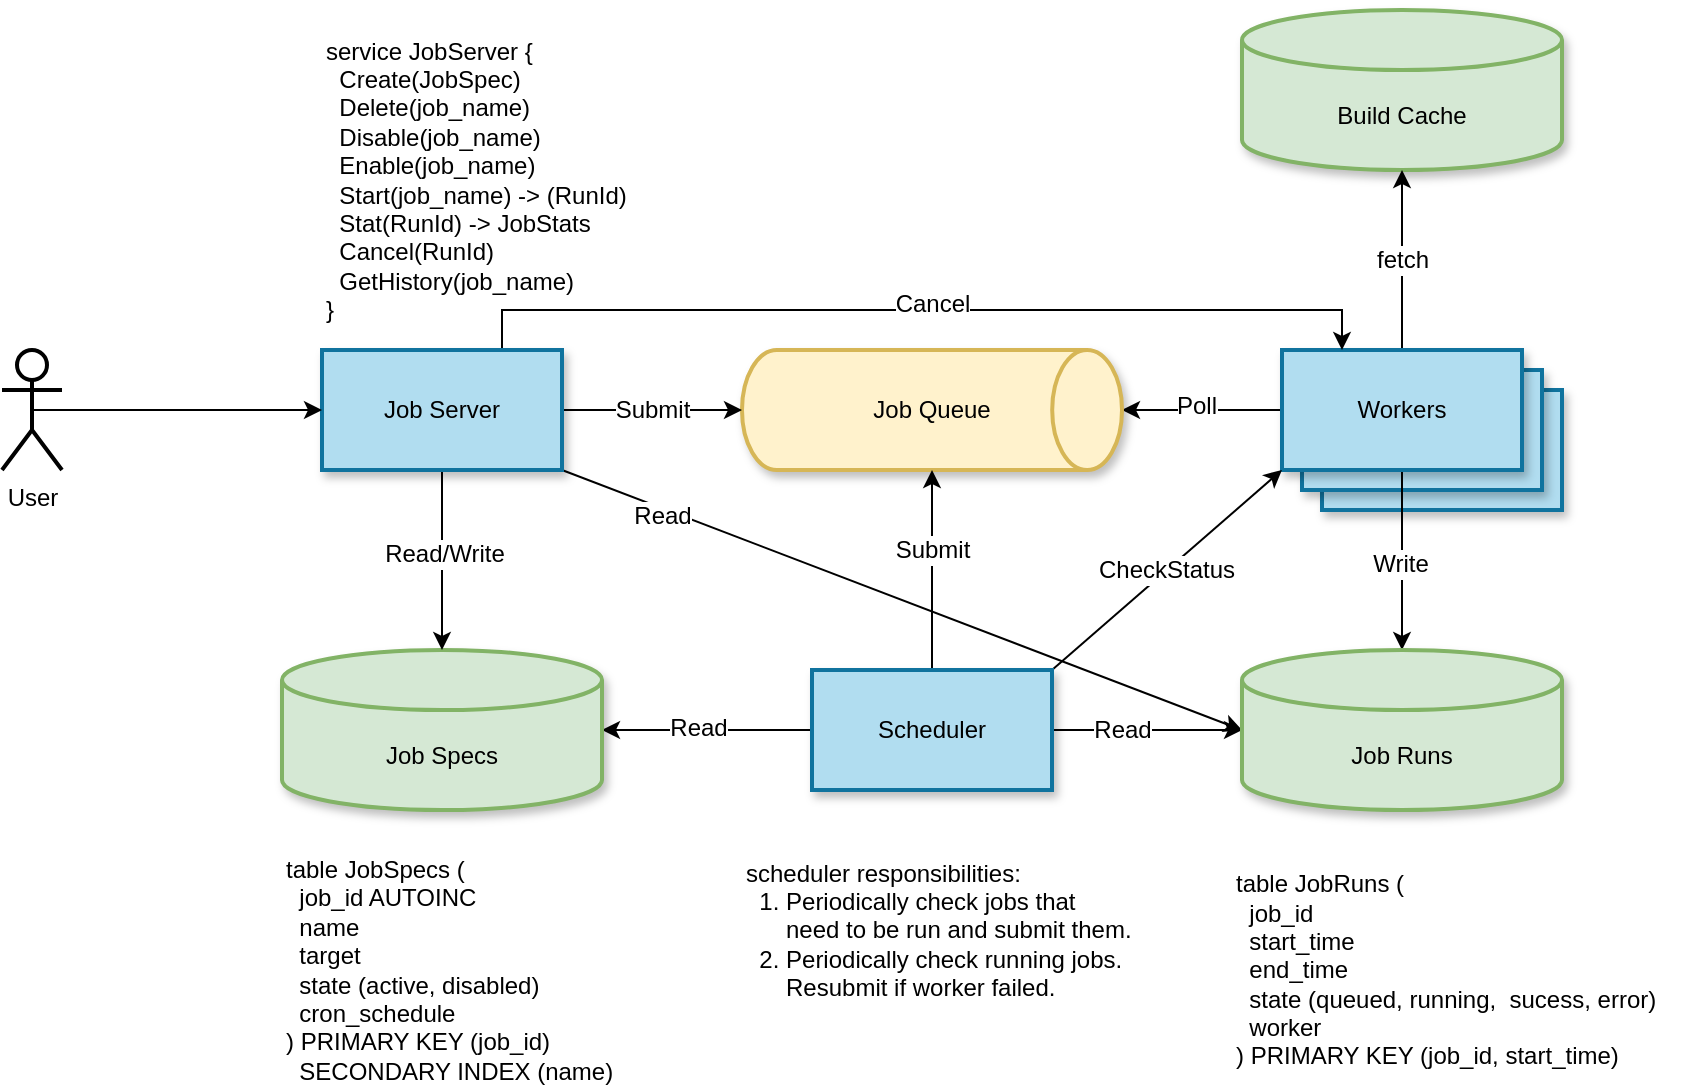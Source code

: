 <mxfile version="16.5.1" type="device"><diagram id="58dL111iPL-bcZUBOlrY" name="Page-1"><mxGraphModel dx="1956" dy="852" grid="1" gridSize="10" guides="1" tooltips="1" connect="1" arrows="1" fold="1" page="1" pageScale="1" pageWidth="850" pageHeight="1100" math="0" shadow="0"><root><mxCell id="0"/><mxCell id="1" parent="0"/><mxCell id="a-V5Il0kb9RCwssu_uid-25" style="edgeStyle=none;rounded=0;orthogonalLoop=1;jettySize=auto;html=1;exitX=1;exitY=1;exitDx=0;exitDy=0;entryX=0;entryY=0.5;entryDx=0;entryDy=0;entryPerimeter=0;fontFamily=Helvetica;fontSize=12;fontColor=default;" edge="1" parent="1" source="a-V5Il0kb9RCwssu_uid-11" target="a-V5Il0kb9RCwssu_uid-7"><mxGeometry relative="1" as="geometry"/></mxCell><mxCell id="a-V5Il0kb9RCwssu_uid-30" value="Read" style="edgeLabel;html=1;align=center;verticalAlign=middle;resizable=0;points=[];fontSize=12;fontFamily=Helvetica;fontColor=default;" vertex="1" connectable="0" parent="a-V5Il0kb9RCwssu_uid-25"><mxGeometry x="-0.7" y="-3" relative="1" as="geometry"><mxPoint as="offset"/></mxGeometry></mxCell><mxCell id="a-V5Il0kb9RCwssu_uid-4" value="Worker&lt;span style=&quot;color: rgba(0 , 0 , 0 , 0) ; font-family: monospace ; font-size: 0px&quot;&gt;%3CmxGraphModel%3E%3Croot%3E%3CmxCell%20id%3D%220%22%2F%3E%3CmxCell%20id%3D%221%22%20parent%3D%220%22%2F%3E%3CmxCell%20id%3D%222%22%20value%3D%22us-west%20cluster%22%20style%3D%22rounded%3D0%3BwhiteSpace%3Dwrap%3Bhtml%3D1%3Bshadow%3D1%3Bsketch%3D0%3BfillColor%3D%23f5f5f5%3BstrokeColor%3D%23666666%3BstrokeWidth%3D2%3BfontColor%3D%23333333%3B%22%20vertex%3D%221%22%20parent%3D%221%22%3E%3CmxGeometry%20x%3D%22500%22%20y%3D%22270%22%20width%3D%22120%22%20height%3D%2260%22%20as%3D%22geometry%22%2F%3E%3C%2FmxCell%3E%3C%2Froot%3E%3C%2FmxGraphModel%3E&lt;/span&gt;" style="rounded=0;whiteSpace=wrap;html=1;shadow=1;fontFamily=Helvetica;fontSize=12;strokeColor=#10739e;strokeWidth=2;fillColor=#b1ddf0;" vertex="1" parent="1"><mxGeometry x="190" y="410" width="120" height="60" as="geometry"/></mxCell><mxCell id="a-V5Il0kb9RCwssu_uid-3" value="Worker&lt;span style=&quot;color: rgba(0 , 0 , 0 , 0) ; font-family: monospace ; font-size: 0px&quot;&gt;%3CmxGraphModel%3E%3Croot%3E%3CmxCell%20id%3D%220%22%2F%3E%3CmxCell%20id%3D%221%22%20parent%3D%220%22%2F%3E%3CmxCell%20id%3D%222%22%20value%3D%22us-west%20cluster%22%20style%3D%22rounded%3D0%3BwhiteSpace%3Dwrap%3Bhtml%3D1%3Bshadow%3D1%3Bsketch%3D0%3BfillColor%3D%23f5f5f5%3BstrokeColor%3D%23666666%3BstrokeWidth%3D2%3BfontColor%3D%23333333%3B%22%20vertex%3D%221%22%20parent%3D%221%22%3E%3CmxGeometry%20x%3D%22500%22%20y%3D%22270%22%20width%3D%22120%22%20height%3D%2260%22%20as%3D%22geometry%22%2F%3E%3C%2FmxCell%3E%3C%2Froot%3E%3C%2FmxGraphModel%3E&lt;/span&gt;" style="rounded=0;whiteSpace=wrap;html=1;shadow=1;fontFamily=Helvetica;fontSize=12;strokeColor=#10739e;strokeWidth=2;fillColor=#b1ddf0;" vertex="1" parent="1"><mxGeometry x="180" y="400" width="120" height="60" as="geometry"/></mxCell><mxCell id="a-V5Il0kb9RCwssu_uid-1" value="Build Cache" style="shape=cylinder3;whiteSpace=wrap;html=1;boundedLbl=1;backgroundOutline=1;size=15;fillColor=#d5e8d4;strokeColor=#82b366;strokeWidth=2;shadow=1;" vertex="1" parent="1"><mxGeometry x="150" y="220" width="160" height="80" as="geometry"/></mxCell><mxCell id="a-V5Il0kb9RCwssu_uid-8" style="edgeStyle=orthogonalEdgeStyle;rounded=0;orthogonalLoop=1;jettySize=auto;html=1;exitX=0.5;exitY=1;exitDx=0;exitDy=0;entryX=0.5;entryY=0;entryDx=0;entryDy=0;entryPerimeter=0;fontFamily=Helvetica;fontSize=12;fontColor=default;" edge="1" parent="1" source="a-V5Il0kb9RCwssu_uid-2" target="a-V5Il0kb9RCwssu_uid-7"><mxGeometry relative="1" as="geometry"/></mxCell><mxCell id="a-V5Il0kb9RCwssu_uid-32" value="Write" style="edgeLabel;html=1;align=center;verticalAlign=middle;resizable=0;points=[];fontSize=12;fontFamily=Helvetica;fontColor=default;" vertex="1" connectable="0" parent="a-V5Il0kb9RCwssu_uid-8"><mxGeometry x="0.044" y="-1" relative="1" as="geometry"><mxPoint as="offset"/></mxGeometry></mxCell><mxCell id="a-V5Il0kb9RCwssu_uid-9" style="edgeStyle=orthogonalEdgeStyle;rounded=0;orthogonalLoop=1;jettySize=auto;html=1;exitX=0;exitY=0.5;exitDx=0;exitDy=0;entryX=1;entryY=0.5;entryDx=0;entryDy=0;entryPerimeter=0;fontFamily=Helvetica;fontSize=12;fontColor=default;" edge="1" parent="1" source="a-V5Il0kb9RCwssu_uid-2" target="a-V5Il0kb9RCwssu_uid-5"><mxGeometry relative="1" as="geometry"/></mxCell><mxCell id="a-V5Il0kb9RCwssu_uid-31" value="Poll" style="edgeLabel;html=1;align=center;verticalAlign=middle;resizable=0;points=[];fontSize=12;fontFamily=Helvetica;fontColor=default;" vertex="1" connectable="0" parent="a-V5Il0kb9RCwssu_uid-9"><mxGeometry x="0.075" y="-2" relative="1" as="geometry"><mxPoint as="offset"/></mxGeometry></mxCell><mxCell id="a-V5Il0kb9RCwssu_uid-13" value="fetch" style="edgeStyle=orthogonalEdgeStyle;rounded=0;orthogonalLoop=1;jettySize=auto;html=1;exitX=0.5;exitY=0;exitDx=0;exitDy=0;entryX=0.5;entryY=1;entryDx=0;entryDy=0;entryPerimeter=0;fontFamily=Helvetica;fontSize=12;fontColor=default;" edge="1" parent="1" source="a-V5Il0kb9RCwssu_uid-2" target="a-V5Il0kb9RCwssu_uid-1"><mxGeometry relative="1" as="geometry"/></mxCell><mxCell id="a-V5Il0kb9RCwssu_uid-2" value="Workers" style="rounded=0;whiteSpace=wrap;html=1;shadow=1;fontFamily=Helvetica;fontSize=12;strokeColor=#10739e;strokeWidth=2;fillColor=#b1ddf0;" vertex="1" parent="1"><mxGeometry x="170" y="390" width="120" height="60" as="geometry"/></mxCell><mxCell id="a-V5Il0kb9RCwssu_uid-5" value="Job Queue" style="strokeWidth=2;html=1;shape=mxgraph.flowchart.direct_data;whiteSpace=wrap;shadow=1;fontFamily=Helvetica;fontSize=12;fillColor=#fff2cc;strokeColor=#d6b656;" vertex="1" parent="1"><mxGeometry x="-100" y="390" width="190" height="60" as="geometry"/></mxCell><mxCell id="a-V5Il0kb9RCwssu_uid-14" style="edgeStyle=orthogonalEdgeStyle;rounded=0;orthogonalLoop=1;jettySize=auto;html=1;exitX=1;exitY=0.5;exitDx=0;exitDy=0;entryX=0;entryY=0.5;entryDx=0;entryDy=0;entryPerimeter=0;fontFamily=Helvetica;fontSize=12;fontColor=default;" edge="1" parent="1" source="a-V5Il0kb9RCwssu_uid-6" target="a-V5Il0kb9RCwssu_uid-7"><mxGeometry relative="1" as="geometry"/></mxCell><mxCell id="a-V5Il0kb9RCwssu_uid-36" value="Read" style="edgeLabel;html=1;align=center;verticalAlign=middle;resizable=0;points=[];fontSize=12;fontFamily=Helvetica;fontColor=default;" vertex="1" connectable="0" parent="a-V5Il0kb9RCwssu_uid-14"><mxGeometry x="-0.263" relative="1" as="geometry"><mxPoint as="offset"/></mxGeometry></mxCell><mxCell id="a-V5Il0kb9RCwssu_uid-15" style="rounded=0;orthogonalLoop=1;jettySize=auto;html=1;exitX=0;exitY=0.5;exitDx=0;exitDy=0;entryX=1;entryY=0.5;entryDx=0;entryDy=0;entryPerimeter=0;fontFamily=Helvetica;fontSize=12;fontColor=default;" edge="1" parent="1" source="a-V5Il0kb9RCwssu_uid-6" target="a-V5Il0kb9RCwssu_uid-10"><mxGeometry relative="1" as="geometry"/></mxCell><mxCell id="a-V5Il0kb9RCwssu_uid-28" value="Read" style="edgeLabel;html=1;align=center;verticalAlign=middle;resizable=0;points=[];fontSize=12;fontFamily=Helvetica;fontColor=default;" vertex="1" connectable="0" parent="a-V5Il0kb9RCwssu_uid-15"><mxGeometry x="0.086" y="-1" relative="1" as="geometry"><mxPoint as="offset"/></mxGeometry></mxCell><mxCell id="a-V5Il0kb9RCwssu_uid-16" value="Submit" style="edgeStyle=none;rounded=0;orthogonalLoop=1;jettySize=auto;html=1;exitX=0.5;exitY=0;exitDx=0;exitDy=0;fontFamily=Helvetica;fontSize=12;fontColor=default;" edge="1" parent="1" source="a-V5Il0kb9RCwssu_uid-6" target="a-V5Il0kb9RCwssu_uid-5"><mxGeometry x="0.2" relative="1" as="geometry"><mxPoint as="offset"/></mxGeometry></mxCell><mxCell id="a-V5Il0kb9RCwssu_uid-27" value="CheckStatus" style="edgeStyle=none;rounded=0;orthogonalLoop=1;jettySize=auto;html=1;exitX=1;exitY=0;exitDx=0;exitDy=0;entryX=0;entryY=1;entryDx=0;entryDy=0;fontFamily=Helvetica;fontSize=12;fontColor=default;" edge="1" parent="1" source="a-V5Il0kb9RCwssu_uid-6" target="a-V5Il0kb9RCwssu_uid-2"><mxGeometry relative="1" as="geometry"/></mxCell><mxCell id="a-V5Il0kb9RCwssu_uid-6" value="Scheduler" style="rounded=0;whiteSpace=wrap;html=1;shadow=1;fontFamily=Helvetica;fontSize=12;strokeColor=#10739e;strokeWidth=2;fillColor=#b1ddf0;" vertex="1" parent="1"><mxGeometry x="-65" y="550" width="120" height="60" as="geometry"/></mxCell><mxCell id="a-V5Il0kb9RCwssu_uid-7" value="Job Runs" style="shape=cylinder3;whiteSpace=wrap;html=1;boundedLbl=1;backgroundOutline=1;size=15;fillColor=#d5e8d4;strokeColor=#82b366;strokeWidth=2;shadow=1;" vertex="1" parent="1"><mxGeometry x="150" y="540" width="160" height="80" as="geometry"/></mxCell><mxCell id="a-V5Il0kb9RCwssu_uid-10" value="Job Specs" style="shape=cylinder3;whiteSpace=wrap;html=1;boundedLbl=1;backgroundOutline=1;size=15;fillColor=#d5e8d4;strokeColor=#82b366;strokeWidth=2;shadow=1;" vertex="1" parent="1"><mxGeometry x="-330" y="540" width="160" height="80" as="geometry"/></mxCell><mxCell id="a-V5Il0kb9RCwssu_uid-19" value="Submit" style="edgeStyle=none;rounded=0;orthogonalLoop=1;jettySize=auto;html=1;exitX=1;exitY=0.5;exitDx=0;exitDy=0;entryX=0;entryY=0.5;entryDx=0;entryDy=0;entryPerimeter=0;fontFamily=Helvetica;fontSize=12;fontColor=default;" edge="1" parent="1" source="a-V5Il0kb9RCwssu_uid-11" target="a-V5Il0kb9RCwssu_uid-5"><mxGeometry relative="1" as="geometry"/></mxCell><mxCell id="a-V5Il0kb9RCwssu_uid-20" style="edgeStyle=none;rounded=0;orthogonalLoop=1;jettySize=auto;html=1;exitX=0.5;exitY=1;exitDx=0;exitDy=0;fontFamily=Helvetica;fontSize=12;fontColor=default;" edge="1" parent="1" source="a-V5Il0kb9RCwssu_uid-11" target="a-V5Il0kb9RCwssu_uid-10"><mxGeometry relative="1" as="geometry"/></mxCell><mxCell id="a-V5Il0kb9RCwssu_uid-29" value="Read/Write" style="edgeLabel;html=1;align=center;verticalAlign=middle;resizable=0;points=[];fontSize=12;fontFamily=Helvetica;fontColor=default;" vertex="1" connectable="0" parent="a-V5Il0kb9RCwssu_uid-20"><mxGeometry x="-0.067" y="1" relative="1" as="geometry"><mxPoint as="offset"/></mxGeometry></mxCell><mxCell id="a-V5Il0kb9RCwssu_uid-34" style="edgeStyle=orthogonalEdgeStyle;rounded=0;orthogonalLoop=1;jettySize=auto;html=1;exitX=0.75;exitY=0;exitDx=0;exitDy=0;entryX=0.25;entryY=0;entryDx=0;entryDy=0;fontFamily=Helvetica;fontSize=12;fontColor=default;" edge="1" parent="1" source="a-V5Il0kb9RCwssu_uid-11" target="a-V5Il0kb9RCwssu_uid-2"><mxGeometry relative="1" as="geometry"/></mxCell><mxCell id="a-V5Il0kb9RCwssu_uid-35" value="Cancel" style="edgeLabel;html=1;align=center;verticalAlign=middle;resizable=0;points=[];fontSize=12;fontFamily=Helvetica;fontColor=default;" vertex="1" connectable="0" parent="a-V5Il0kb9RCwssu_uid-34"><mxGeometry x="-0.013" y="3" relative="1" as="geometry"><mxPoint x="8" as="offset"/></mxGeometry></mxCell><mxCell id="a-V5Il0kb9RCwssu_uid-11" value="Job Server" style="rounded=0;whiteSpace=wrap;html=1;shadow=1;fontFamily=Helvetica;fontSize=12;strokeColor=#10739e;strokeWidth=2;fillColor=#b1ddf0;" vertex="1" parent="1"><mxGeometry x="-310" y="390" width="120" height="60" as="geometry"/></mxCell><mxCell id="a-V5Il0kb9RCwssu_uid-18" style="edgeStyle=none;rounded=0;orthogonalLoop=1;jettySize=auto;html=1;exitX=0.5;exitY=0.5;exitDx=0;exitDy=0;exitPerimeter=0;entryX=0;entryY=0.5;entryDx=0;entryDy=0;fontFamily=Helvetica;fontSize=12;fontColor=default;" edge="1" parent="1" source="a-V5Il0kb9RCwssu_uid-17" target="a-V5Il0kb9RCwssu_uid-11"><mxGeometry relative="1" as="geometry"/></mxCell><mxCell id="a-V5Il0kb9RCwssu_uid-17" value="User" style="shape=umlActor;verticalLabelPosition=bottom;verticalAlign=top;html=1;outlineConnect=0;shadow=0;fontFamily=Helvetica;fontSize=12;fontColor=default;strokeColor=#000000;strokeWidth=2;fillColor=none;" vertex="1" parent="1"><mxGeometry x="-470" y="390" width="30" height="60" as="geometry"/></mxCell><mxCell id="a-V5Il0kb9RCwssu_uid-23" value="table JobRuns (&lt;br&gt;&amp;nbsp; job_id&lt;br&gt;&amp;nbsp; start_time&lt;br&gt;&amp;nbsp; end_time&lt;br&gt;&amp;nbsp; state (queued, running,&amp;nbsp; sucess, error)&lt;br&gt;&amp;nbsp; worker&lt;br&gt;) PRIMARY KEY (job_id, start_time)" style="text;html=1;align=left;verticalAlign=middle;resizable=0;points=[];autosize=1;strokeColor=none;fillColor=none;fontSize=12;fontFamily=Helvetica;fontColor=default;" vertex="1" parent="1"><mxGeometry x="145" y="650" width="230" height="100" as="geometry"/></mxCell><mxCell id="a-V5Il0kb9RCwssu_uid-24" value="table JobSpecs (&lt;br&gt;&amp;nbsp; job_id AUTOINC&lt;br&gt;&amp;nbsp; name&lt;br&gt;&amp;nbsp; target&lt;br&gt;&amp;nbsp; state (active, disabled)&lt;br&gt;&amp;nbsp; cron_schedule&lt;br&gt;) PRIMARY KEY (job_id)&lt;br&gt;&amp;nbsp; SECONDARY INDEX (name)" style="text;html=1;align=left;verticalAlign=middle;resizable=0;points=[];autosize=1;strokeColor=none;fillColor=none;fontSize=12;fontFamily=Helvetica;fontColor=default;" vertex="1" parent="1"><mxGeometry x="-330" y="640" width="180" height="120" as="geometry"/></mxCell><mxCell id="a-V5Il0kb9RCwssu_uid-26" value="service JobServer {&lt;br&gt;&amp;nbsp; Create(JobSpec)&lt;br&gt;&amp;nbsp; Delete(job_name)&lt;br&gt;&amp;nbsp; Disable(job_name)&lt;br&gt;&amp;nbsp; Enable(job_name)&lt;br&gt;&amp;nbsp; Start(job_name) -&amp;gt; (RunId)&lt;br&gt;&amp;nbsp; Stat(RunId) -&amp;gt; JobStats&lt;br&gt;&amp;nbsp; Cancel(RunId)&lt;br&gt;&amp;nbsp; GetHistory(job_name)&lt;br&gt;}" style="text;html=1;align=left;verticalAlign=middle;resizable=0;points=[];autosize=1;strokeColor=none;fillColor=none;fontSize=12;fontFamily=Helvetica;fontColor=default;" vertex="1" parent="1"><mxGeometry x="-310" y="230" width="170" height="150" as="geometry"/></mxCell><mxCell id="a-V5Il0kb9RCwssu_uid-33" value="scheduler responsibilities:&lt;br&gt;&amp;nbsp; 1. Periodically check jobs that&lt;br&gt;&amp;nbsp; &amp;nbsp; &amp;nbsp; need to be run and submit them.&lt;br&gt;&amp;nbsp; 2. Periodically check running jobs.&lt;br&gt;&amp;nbsp; &amp;nbsp; &amp;nbsp; Resubmit if worker failed." style="text;html=1;align=left;verticalAlign=middle;resizable=0;points=[];autosize=1;strokeColor=none;fillColor=none;fontSize=12;fontFamily=Helvetica;fontColor=default;" vertex="1" parent="1"><mxGeometry x="-100" y="640" width="210" height="80" as="geometry"/></mxCell></root></mxGraphModel></diagram></mxfile>
